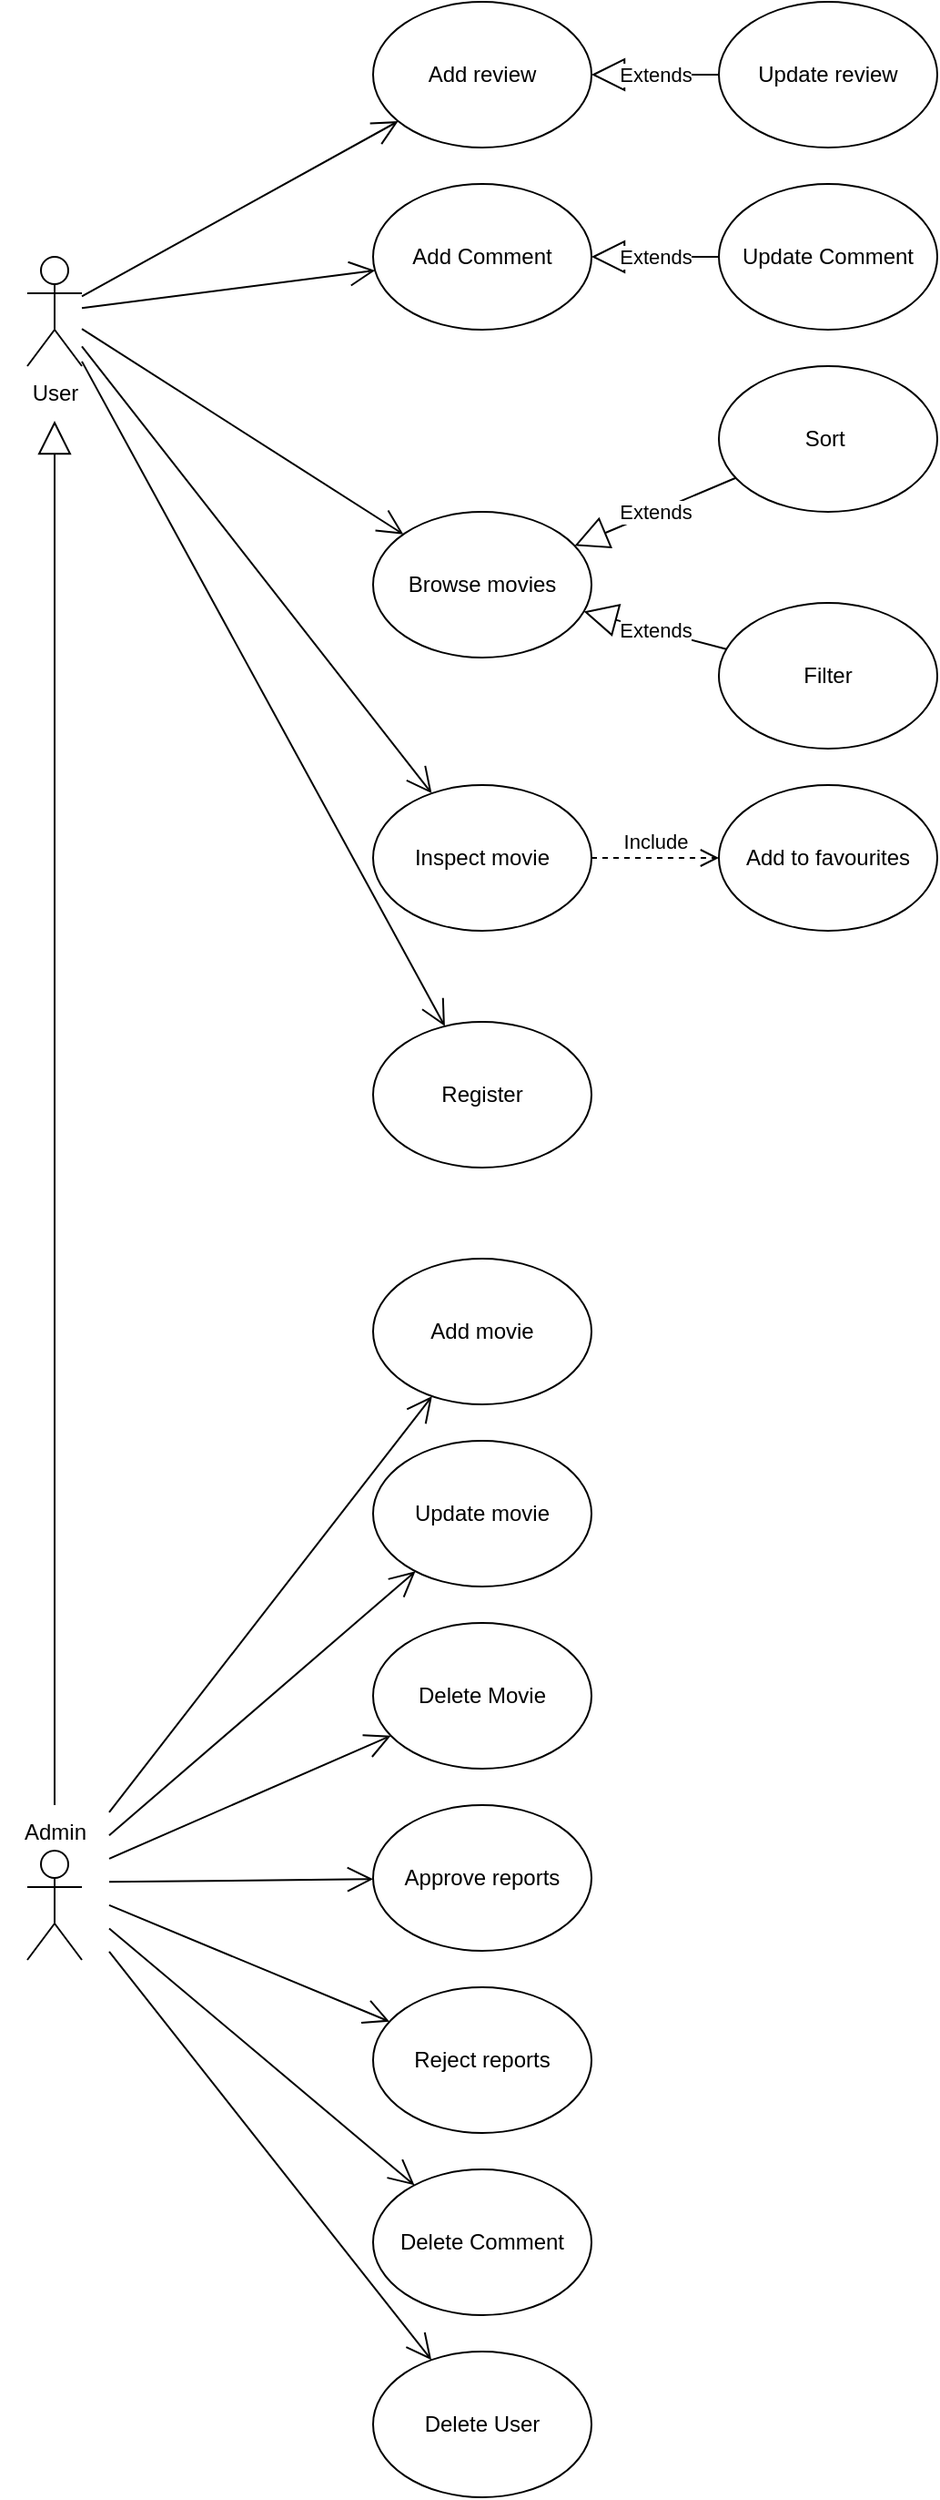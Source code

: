<mxfile version="24.1.0" type="device">
  <diagram name="Strona-1" id="_7K6d26dBhwJBkeT9oB3">
    <mxGraphModel dx="2391" dy="1066" grid="1" gridSize="10" guides="1" tooltips="1" connect="1" arrows="1" fold="1" page="1" pageScale="1" pageWidth="1654" pageHeight="2336" math="0" shadow="0">
      <root>
        <mxCell id="0" />
        <mxCell id="1" parent="0" />
        <mxCell id="IEZtZ2nOHyGMaf9Fokc5-3" value="Add movie" style="ellipse;whiteSpace=wrap;html=1;" parent="1" vertex="1">
          <mxGeometry x="270" y="1120" width="120" height="80" as="geometry" />
        </mxCell>
        <mxCell id="IEZtZ2nOHyGMaf9Fokc5-7" value="Approve reports" style="ellipse;whiteSpace=wrap;html=1;" parent="1" vertex="1">
          <mxGeometry x="270" y="1420" width="120" height="80" as="geometry" />
        </mxCell>
        <mxCell id="IEZtZ2nOHyGMaf9Fokc5-8" value="Reject reports" style="ellipse;whiteSpace=wrap;html=1;" parent="1" vertex="1">
          <mxGeometry x="270" y="1520" width="120" height="80" as="geometry" />
        </mxCell>
        <mxCell id="IEZtZ2nOHyGMaf9Fokc5-9" value="Delete User" style="ellipse;whiteSpace=wrap;html=1;" parent="1" vertex="1">
          <mxGeometry x="270" y="1720" width="120" height="80" as="geometry" />
        </mxCell>
        <mxCell id="IEZtZ2nOHyGMaf9Fokc5-10" value="Add review" style="ellipse;whiteSpace=wrap;html=1;" parent="1" vertex="1">
          <mxGeometry x="270" y="430" width="120" height="80" as="geometry" />
        </mxCell>
        <mxCell id="IEZtZ2nOHyGMaf9Fokc5-11" value="Update review" style="ellipse;whiteSpace=wrap;html=1;" parent="1" vertex="1">
          <mxGeometry x="460" y="430" width="120" height="80" as="geometry" />
        </mxCell>
        <mxCell id="IEZtZ2nOHyGMaf9Fokc5-12" value="Delete Movie" style="ellipse;whiteSpace=wrap;html=1;" parent="1" vertex="1">
          <mxGeometry x="270" y="1320" width="120" height="80" as="geometry" />
        </mxCell>
        <mxCell id="IEZtZ2nOHyGMaf9Fokc5-13" value="Update movie" style="ellipse;whiteSpace=wrap;html=1;" parent="1" vertex="1">
          <mxGeometry x="270" y="1220" width="120" height="80" as="geometry" />
        </mxCell>
        <mxCell id="IEZtZ2nOHyGMaf9Fokc5-16" value="Add Comment" style="ellipse;whiteSpace=wrap;html=1;" parent="1" vertex="1">
          <mxGeometry x="270" y="530" width="120" height="80" as="geometry" />
        </mxCell>
        <mxCell id="IEZtZ2nOHyGMaf9Fokc5-17" value="Delete Comment" style="ellipse;whiteSpace=wrap;html=1;" parent="1" vertex="1">
          <mxGeometry x="270" y="1620" width="120" height="80" as="geometry" />
        </mxCell>
        <mxCell id="IEZtZ2nOHyGMaf9Fokc5-18" value="Update Comment" style="ellipse;whiteSpace=wrap;html=1;" parent="1" vertex="1">
          <mxGeometry x="460" y="530" width="120" height="80" as="geometry" />
        </mxCell>
        <mxCell id="IEZtZ2nOHyGMaf9Fokc5-23" value="Register" style="ellipse;whiteSpace=wrap;html=1;" parent="1" vertex="1">
          <mxGeometry x="270" y="990" width="120" height="80" as="geometry" />
        </mxCell>
        <mxCell id="IEZtZ2nOHyGMaf9Fokc5-24" value="Inspect movie" style="ellipse;whiteSpace=wrap;html=1;" parent="1" vertex="1">
          <mxGeometry x="270" y="860" width="120" height="80" as="geometry" />
        </mxCell>
        <mxCell id="NHWFA-hQaNMmm3rJMBV7-3" value="" style="endArrow=block;endSize=16;endFill=0;html=1;rounded=0;" edge="1" parent="1" source="NHWFA-hQaNMmm3rJMBV7-4" target="NHWFA-hQaNMmm3rJMBV7-25">
          <mxGeometry width="160" relative="1" as="geometry">
            <mxPoint x="190" y="1120" as="sourcePoint" />
            <mxPoint x="50" y="1110" as="targetPoint" />
          </mxGeometry>
        </mxCell>
        <mxCell id="NHWFA-hQaNMmm3rJMBV7-5" value="" style="group;movable=1;resizable=1;rotatable=1;deletable=1;editable=1;locked=0;connectable=1;" vertex="1" connectable="0" parent="1">
          <mxGeometry x="65" y="1420" width="60" height="85" as="geometry" />
        </mxCell>
        <mxCell id="IEZtZ2nOHyGMaf9Fokc5-1" value="" style="shape=umlActor;verticalLabelPosition=bottom;verticalAlign=top;html=1;" parent="NHWFA-hQaNMmm3rJMBV7-5" vertex="1">
          <mxGeometry x="15" y="25" width="30" height="60" as="geometry" />
        </mxCell>
        <mxCell id="NHWFA-hQaNMmm3rJMBV7-4" value="Admin" style="text;html=1;align=center;verticalAlign=middle;resizable=0;points=[];autosize=1;strokeColor=none;fillColor=none;" vertex="1" parent="NHWFA-hQaNMmm3rJMBV7-5">
          <mxGeometry width="60" height="30" as="geometry" />
        </mxCell>
        <mxCell id="NHWFA-hQaNMmm3rJMBV7-7" value="Add to favourites" style="ellipse;whiteSpace=wrap;html=1;" vertex="1" parent="1">
          <mxGeometry x="460" y="860" width="120" height="80" as="geometry" />
        </mxCell>
        <mxCell id="NHWFA-hQaNMmm3rJMBV7-9" value="Extends" style="endArrow=block;endSize=16;endFill=0;html=1;rounded=0;" edge="1" parent="1" source="IEZtZ2nOHyGMaf9Fokc5-11" target="IEZtZ2nOHyGMaf9Fokc5-10">
          <mxGeometry width="160" relative="1" as="geometry">
            <mxPoint x="420" y="710" as="sourcePoint" />
            <mxPoint x="580" y="710" as="targetPoint" />
            <Array as="points" />
          </mxGeometry>
        </mxCell>
        <mxCell id="NHWFA-hQaNMmm3rJMBV7-11" value="Extends" style="endArrow=block;endSize=16;endFill=0;html=1;rounded=0;" edge="1" parent="1" source="IEZtZ2nOHyGMaf9Fokc5-18" target="IEZtZ2nOHyGMaf9Fokc5-16">
          <mxGeometry width="160" relative="1" as="geometry">
            <mxPoint x="410" y="650" as="sourcePoint" />
            <mxPoint x="570" y="650" as="targetPoint" />
          </mxGeometry>
        </mxCell>
        <mxCell id="NHWFA-hQaNMmm3rJMBV7-13" value="Include" style="html=1;verticalAlign=bottom;endArrow=open;dashed=1;endSize=8;curved=0;rounded=0;" edge="1" parent="1" source="IEZtZ2nOHyGMaf9Fokc5-24" target="NHWFA-hQaNMmm3rJMBV7-7">
          <mxGeometry relative="1" as="geometry">
            <mxPoint x="480" y="960" as="sourcePoint" />
            <mxPoint x="400" y="960" as="targetPoint" />
          </mxGeometry>
        </mxCell>
        <mxCell id="NHWFA-hQaNMmm3rJMBV7-14" value="" style="endArrow=open;endFill=1;endSize=12;html=1;rounded=0;" edge="1" parent="1" source="IEZtZ2nOHyGMaf9Fokc5-2" target="IEZtZ2nOHyGMaf9Fokc5-23">
          <mxGeometry width="160" relative="1" as="geometry">
            <mxPoint x="80" y="910" as="sourcePoint" />
            <mxPoint x="240" y="910" as="targetPoint" />
          </mxGeometry>
        </mxCell>
        <mxCell id="NHWFA-hQaNMmm3rJMBV7-18" value="" style="endArrow=open;endFill=1;endSize=12;html=1;rounded=0;" edge="1" parent="1" source="IEZtZ2nOHyGMaf9Fokc5-2" target="IEZtZ2nOHyGMaf9Fokc5-24">
          <mxGeometry width="160" relative="1" as="geometry">
            <mxPoint x="240" y="810" as="sourcePoint" />
            <mxPoint x="339" y="986" as="targetPoint" />
          </mxGeometry>
        </mxCell>
        <mxCell id="NHWFA-hQaNMmm3rJMBV7-20" value="" style="endArrow=open;endFill=1;endSize=12;html=1;rounded=0;" edge="1" parent="1" source="IEZtZ2nOHyGMaf9Fokc5-2" target="IEZtZ2nOHyGMaf9Fokc5-15">
          <mxGeometry width="160" relative="1" as="geometry">
            <mxPoint x="420" y="740" as="sourcePoint" />
            <mxPoint x="580" y="740" as="targetPoint" />
          </mxGeometry>
        </mxCell>
        <mxCell id="NHWFA-hQaNMmm3rJMBV7-21" value="" style="endArrow=open;endFill=1;endSize=12;html=1;rounded=0;" edge="1" parent="1" source="IEZtZ2nOHyGMaf9Fokc5-2" target="IEZtZ2nOHyGMaf9Fokc5-16">
          <mxGeometry width="160" relative="1" as="geometry">
            <mxPoint x="420" y="630" as="sourcePoint" />
            <mxPoint x="580" y="630" as="targetPoint" />
          </mxGeometry>
        </mxCell>
        <mxCell id="NHWFA-hQaNMmm3rJMBV7-22" value="" style="endArrow=open;endFill=1;endSize=12;html=1;rounded=0;" edge="1" parent="1" source="IEZtZ2nOHyGMaf9Fokc5-2" target="IEZtZ2nOHyGMaf9Fokc5-10">
          <mxGeometry width="160" relative="1" as="geometry">
            <mxPoint x="420" y="510" as="sourcePoint" />
            <mxPoint x="580" y="510" as="targetPoint" />
          </mxGeometry>
        </mxCell>
        <mxCell id="NHWFA-hQaNMmm3rJMBV7-28" value="" style="group" vertex="1" connectable="0" parent="1">
          <mxGeometry x="70" y="548" width="50" height="112" as="geometry" />
        </mxCell>
        <mxCell id="NHWFA-hQaNMmm3rJMBV7-26" value="" style="group" vertex="1" connectable="0" parent="NHWFA-hQaNMmm3rJMBV7-28">
          <mxGeometry width="50" height="82" as="geometry" />
        </mxCell>
        <mxCell id="IEZtZ2nOHyGMaf9Fokc5-2" value="&lt;div style=&quot;&quot;&gt;&lt;br&gt;&lt;/div&gt;" style="shape=umlActor;verticalLabelPosition=bottom;verticalAlign=top;html=1;align=center;" parent="NHWFA-hQaNMmm3rJMBV7-26" vertex="1">
          <mxGeometry x="10" y="22" width="30" height="60" as="geometry" />
        </mxCell>
        <mxCell id="NHWFA-hQaNMmm3rJMBV7-25" value="User" style="text;html=1;align=center;verticalAlign=middle;resizable=0;points=[];autosize=1;strokeColor=none;fillColor=none;" vertex="1" parent="NHWFA-hQaNMmm3rJMBV7-28">
          <mxGeometry y="82" width="50" height="30" as="geometry" />
        </mxCell>
        <mxCell id="NHWFA-hQaNMmm3rJMBV7-29" value="" style="endArrow=open;endFill=1;endSize=12;html=1;rounded=0;" edge="1" parent="1" source="NHWFA-hQaNMmm3rJMBV7-5" target="IEZtZ2nOHyGMaf9Fokc5-12">
          <mxGeometry width="160" relative="1" as="geometry">
            <mxPoint x="180" y="1520" as="sourcePoint" />
            <mxPoint x="490" y="1530" as="targetPoint" />
          </mxGeometry>
        </mxCell>
        <mxCell id="NHWFA-hQaNMmm3rJMBV7-33" value="" style="endArrow=open;endFill=1;endSize=12;html=1;rounded=0;" edge="1" parent="1" source="NHWFA-hQaNMmm3rJMBV7-5" target="IEZtZ2nOHyGMaf9Fokc5-3">
          <mxGeometry width="160" relative="1" as="geometry">
            <mxPoint x="130" y="1374" as="sourcePoint" />
            <mxPoint x="280" y="1371" as="targetPoint" />
          </mxGeometry>
        </mxCell>
        <mxCell id="NHWFA-hQaNMmm3rJMBV7-34" value="" style="endArrow=open;endFill=1;endSize=12;html=1;rounded=0;" edge="1" parent="1" source="NHWFA-hQaNMmm3rJMBV7-5" target="IEZtZ2nOHyGMaf9Fokc5-13">
          <mxGeometry width="160" relative="1" as="geometry">
            <mxPoint x="140" y="1384" as="sourcePoint" />
            <mxPoint x="290" y="1381" as="targetPoint" />
          </mxGeometry>
        </mxCell>
        <mxCell id="NHWFA-hQaNMmm3rJMBV7-35" value="" style="endArrow=open;endFill=1;endSize=12;html=1;rounded=0;" edge="1" parent="1" source="NHWFA-hQaNMmm3rJMBV7-5" target="IEZtZ2nOHyGMaf9Fokc5-7">
          <mxGeometry width="160" relative="1" as="geometry">
            <mxPoint x="150" y="1394" as="sourcePoint" />
            <mxPoint x="300" y="1391" as="targetPoint" />
          </mxGeometry>
        </mxCell>
        <mxCell id="NHWFA-hQaNMmm3rJMBV7-36" value="" style="endArrow=open;endFill=1;endSize=12;html=1;rounded=0;" edge="1" parent="1" source="NHWFA-hQaNMmm3rJMBV7-5" target="IEZtZ2nOHyGMaf9Fokc5-8">
          <mxGeometry width="160" relative="1" as="geometry">
            <mxPoint x="160" y="1404" as="sourcePoint" />
            <mxPoint x="310" y="1401" as="targetPoint" />
          </mxGeometry>
        </mxCell>
        <mxCell id="NHWFA-hQaNMmm3rJMBV7-37" value="" style="endArrow=open;endFill=1;endSize=12;html=1;rounded=0;" edge="1" parent="1" source="NHWFA-hQaNMmm3rJMBV7-5" target="IEZtZ2nOHyGMaf9Fokc5-17">
          <mxGeometry width="160" relative="1" as="geometry">
            <mxPoint x="170" y="1414" as="sourcePoint" />
            <mxPoint x="320" y="1411" as="targetPoint" />
          </mxGeometry>
        </mxCell>
        <mxCell id="NHWFA-hQaNMmm3rJMBV7-38" value="" style="endArrow=open;endFill=1;endSize=12;html=1;rounded=0;" edge="1" parent="1" source="NHWFA-hQaNMmm3rJMBV7-5" target="IEZtZ2nOHyGMaf9Fokc5-9">
          <mxGeometry width="160" relative="1" as="geometry">
            <mxPoint x="180" y="1424" as="sourcePoint" />
            <mxPoint x="330" y="1421" as="targetPoint" />
          </mxGeometry>
        </mxCell>
        <mxCell id="IEZtZ2nOHyGMaf9Fokc5-15" value="Browse movies" style="ellipse;whiteSpace=wrap;html=1;" parent="1" vertex="1">
          <mxGeometry x="270" y="710" width="120" height="80" as="geometry" />
        </mxCell>
        <mxCell id="IEZtZ2nOHyGMaf9Fokc5-19" value="Filter" style="ellipse;whiteSpace=wrap;html=1;" parent="1" vertex="1">
          <mxGeometry x="460" y="760" width="120" height="80" as="geometry" />
        </mxCell>
        <mxCell id="IEZtZ2nOHyGMaf9Fokc5-20" value="Sort&amp;nbsp;" style="ellipse;whiteSpace=wrap;html=1;" parent="1" vertex="1">
          <mxGeometry x="460" y="630" width="120" height="80" as="geometry" />
        </mxCell>
        <mxCell id="NHWFA-hQaNMmm3rJMBV7-1" value="Extends" style="endArrow=block;endSize=16;endFill=0;html=1;rounded=0;" edge="1" parent="1" source="IEZtZ2nOHyGMaf9Fokc5-20" target="IEZtZ2nOHyGMaf9Fokc5-15">
          <mxGeometry width="160" relative="1" as="geometry">
            <mxPoint x="720" y="470" as="sourcePoint" />
            <mxPoint x="880" y="470" as="targetPoint" />
            <Array as="points" />
          </mxGeometry>
        </mxCell>
        <mxCell id="NHWFA-hQaNMmm3rJMBV7-2" value="Extends" style="endArrow=block;endSize=16;endFill=0;html=1;rounded=0;" edge="1" parent="1" source="IEZtZ2nOHyGMaf9Fokc5-19" target="IEZtZ2nOHyGMaf9Fokc5-15">
          <mxGeometry width="160" relative="1" as="geometry">
            <mxPoint x="540" y="690" as="sourcePoint" />
            <mxPoint x="700" y="690" as="targetPoint" />
          </mxGeometry>
        </mxCell>
      </root>
    </mxGraphModel>
  </diagram>
</mxfile>
